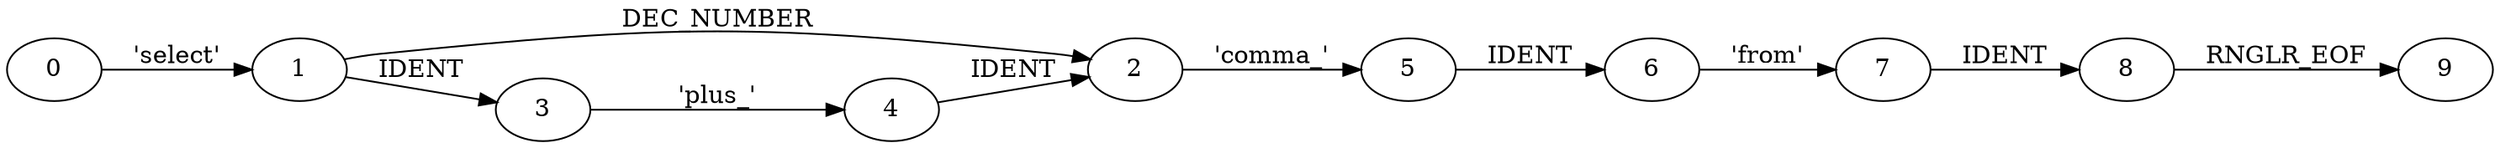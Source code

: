 digraph AST {
rankdir=LR
0; 1; 2; 3; 4; 5; 6; 7; 8; 9; 
1 -> 3[label="IDENT"]
1 -> 2[label="DEC_NUMBER"]
3 -> 4[label="'plus_'"]
4 -> 2[label="IDENT"]
2 -> 5[label="'comma_'"]
5 -> 6[label="IDENT"]
0 -> 1[label="'select'"]
6 -> 7[label="'from'"]
7 -> 8[label="IDENT"]
8 -> 9[label="RNGLR_EOF"]
}
